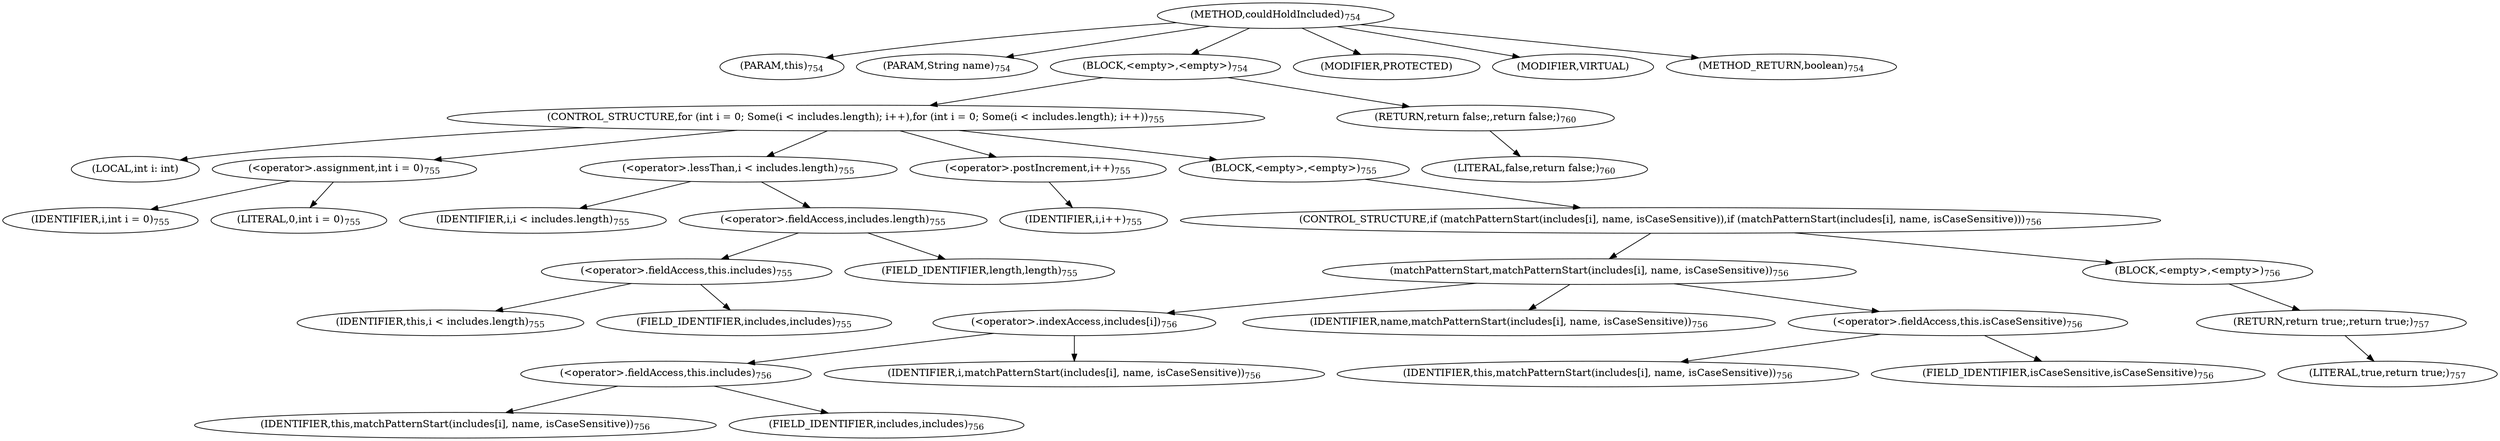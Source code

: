digraph "couldHoldIncluded" {  
"1223" [label = <(METHOD,couldHoldIncluded)<SUB>754</SUB>> ]
"1224" [label = <(PARAM,this)<SUB>754</SUB>> ]
"1225" [label = <(PARAM,String name)<SUB>754</SUB>> ]
"1226" [label = <(BLOCK,&lt;empty&gt;,&lt;empty&gt;)<SUB>754</SUB>> ]
"1227" [label = <(CONTROL_STRUCTURE,for (int i = 0; Some(i &lt; includes.length); i++),for (int i = 0; Some(i &lt; includes.length); i++))<SUB>755</SUB>> ]
"1228" [label = <(LOCAL,int i: int)> ]
"1229" [label = <(&lt;operator&gt;.assignment,int i = 0)<SUB>755</SUB>> ]
"1230" [label = <(IDENTIFIER,i,int i = 0)<SUB>755</SUB>> ]
"1231" [label = <(LITERAL,0,int i = 0)<SUB>755</SUB>> ]
"1232" [label = <(&lt;operator&gt;.lessThan,i &lt; includes.length)<SUB>755</SUB>> ]
"1233" [label = <(IDENTIFIER,i,i &lt; includes.length)<SUB>755</SUB>> ]
"1234" [label = <(&lt;operator&gt;.fieldAccess,includes.length)<SUB>755</SUB>> ]
"1235" [label = <(&lt;operator&gt;.fieldAccess,this.includes)<SUB>755</SUB>> ]
"1236" [label = <(IDENTIFIER,this,i &lt; includes.length)<SUB>755</SUB>> ]
"1237" [label = <(FIELD_IDENTIFIER,includes,includes)<SUB>755</SUB>> ]
"1238" [label = <(FIELD_IDENTIFIER,length,length)<SUB>755</SUB>> ]
"1239" [label = <(&lt;operator&gt;.postIncrement,i++)<SUB>755</SUB>> ]
"1240" [label = <(IDENTIFIER,i,i++)<SUB>755</SUB>> ]
"1241" [label = <(BLOCK,&lt;empty&gt;,&lt;empty&gt;)<SUB>755</SUB>> ]
"1242" [label = <(CONTROL_STRUCTURE,if (matchPatternStart(includes[i], name, isCaseSensitive)),if (matchPatternStart(includes[i], name, isCaseSensitive)))<SUB>756</SUB>> ]
"1243" [label = <(matchPatternStart,matchPatternStart(includes[i], name, isCaseSensitive))<SUB>756</SUB>> ]
"1244" [label = <(&lt;operator&gt;.indexAccess,includes[i])<SUB>756</SUB>> ]
"1245" [label = <(&lt;operator&gt;.fieldAccess,this.includes)<SUB>756</SUB>> ]
"1246" [label = <(IDENTIFIER,this,matchPatternStart(includes[i], name, isCaseSensitive))<SUB>756</SUB>> ]
"1247" [label = <(FIELD_IDENTIFIER,includes,includes)<SUB>756</SUB>> ]
"1248" [label = <(IDENTIFIER,i,matchPatternStart(includes[i], name, isCaseSensitive))<SUB>756</SUB>> ]
"1249" [label = <(IDENTIFIER,name,matchPatternStart(includes[i], name, isCaseSensitive))<SUB>756</SUB>> ]
"1250" [label = <(&lt;operator&gt;.fieldAccess,this.isCaseSensitive)<SUB>756</SUB>> ]
"1251" [label = <(IDENTIFIER,this,matchPatternStart(includes[i], name, isCaseSensitive))<SUB>756</SUB>> ]
"1252" [label = <(FIELD_IDENTIFIER,isCaseSensitive,isCaseSensitive)<SUB>756</SUB>> ]
"1253" [label = <(BLOCK,&lt;empty&gt;,&lt;empty&gt;)<SUB>756</SUB>> ]
"1254" [label = <(RETURN,return true;,return true;)<SUB>757</SUB>> ]
"1255" [label = <(LITERAL,true,return true;)<SUB>757</SUB>> ]
"1256" [label = <(RETURN,return false;,return false;)<SUB>760</SUB>> ]
"1257" [label = <(LITERAL,false,return false;)<SUB>760</SUB>> ]
"1258" [label = <(MODIFIER,PROTECTED)> ]
"1259" [label = <(MODIFIER,VIRTUAL)> ]
"1260" [label = <(METHOD_RETURN,boolean)<SUB>754</SUB>> ]
  "1223" -> "1224" 
  "1223" -> "1225" 
  "1223" -> "1226" 
  "1223" -> "1258" 
  "1223" -> "1259" 
  "1223" -> "1260" 
  "1226" -> "1227" 
  "1226" -> "1256" 
  "1227" -> "1228" 
  "1227" -> "1229" 
  "1227" -> "1232" 
  "1227" -> "1239" 
  "1227" -> "1241" 
  "1229" -> "1230" 
  "1229" -> "1231" 
  "1232" -> "1233" 
  "1232" -> "1234" 
  "1234" -> "1235" 
  "1234" -> "1238" 
  "1235" -> "1236" 
  "1235" -> "1237" 
  "1239" -> "1240" 
  "1241" -> "1242" 
  "1242" -> "1243" 
  "1242" -> "1253" 
  "1243" -> "1244" 
  "1243" -> "1249" 
  "1243" -> "1250" 
  "1244" -> "1245" 
  "1244" -> "1248" 
  "1245" -> "1246" 
  "1245" -> "1247" 
  "1250" -> "1251" 
  "1250" -> "1252" 
  "1253" -> "1254" 
  "1254" -> "1255" 
  "1256" -> "1257" 
}
